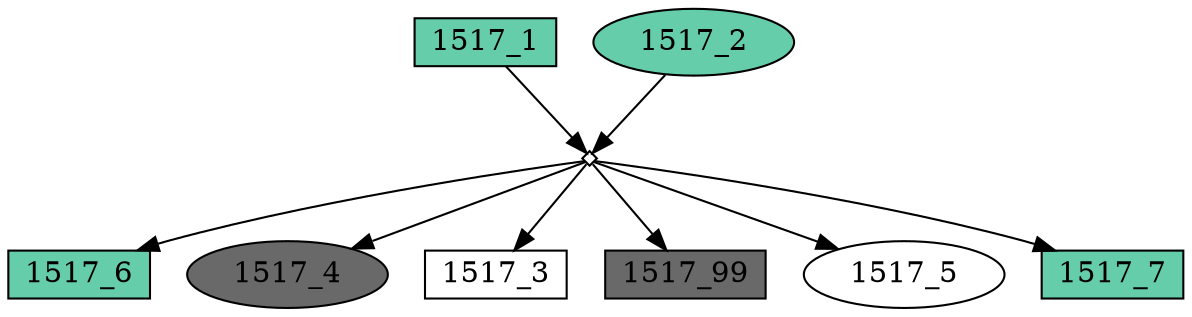 digraph {
	"1517_6" [shape=box fillcolor=aquamarine3 fontcolor=black height=0.3 regular=0 shape=box style=filled width=0.5]
	"1517_1x1517_2" -> "1517_6"
	"1517_4" [shape=box fillcolor=dimgrey fontcolor=black height=0.3 regular=0 shape=ellipse style=filled width=0.5]
	"1517_1x1517_2" -> "1517_4"
	"1517_3" [shape=box fillcolor=white fontcolor=black height=0.3 regular=0 shape=box style=filled width=0.5]
	"1517_1x1517_2" -> "1517_3"
	"1517_99" [shape=box fillcolor=dimgrey fontcolor=black height=0.3 regular=0 shape=box style=filled width=0.5]
	"1517_1x1517_2" -> "1517_99"
	"1517_1" [shape=box fillcolor=aquamarine3 fontcolor=black height=0.3 regular=0 shape=box style=filled width=0.5]
	"1517_1" -> "1517_1x1517_2"
	"1517_5" [shape=box fillcolor=white fontcolor=black height=0.3 regular=0 shape=ellipse style=filled width=0.5]
	"1517_1x1517_2" -> "1517_5"
	"1517_7" [shape=box fillcolor=aquamarine3 fontcolor=black height=0.3 regular=0 shape=box style=filled width=0.5]
	"1517_1x1517_2" -> "1517_7"
	"1517_2" [shape=box fillcolor=aquamarine3 fontcolor=black height=0.3 regular=0 shape=ellipse style=filled width=0.5]
	"1517_2" -> "1517_1x1517_2"
	"1517_1x1517_2" [label="" height=.1 shape=diamond width=.1]
}

